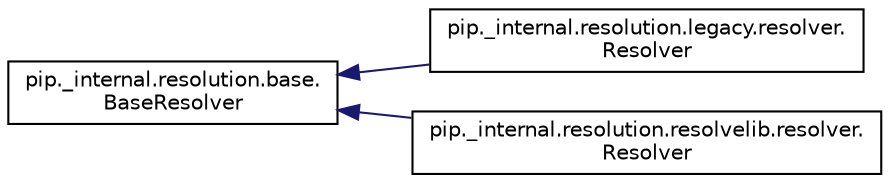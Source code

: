 digraph "Graphical Class Hierarchy"
{
 // LATEX_PDF_SIZE
  edge [fontname="Helvetica",fontsize="10",labelfontname="Helvetica",labelfontsize="10"];
  node [fontname="Helvetica",fontsize="10",shape=record];
  rankdir="LR";
  Node0 [label="pip._internal.resolution.base.\lBaseResolver",height=0.2,width=0.4,color="black", fillcolor="white", style="filled",URL="$da/d7d/classpip_1_1__internal_1_1resolution_1_1base_1_1_base_resolver.html",tooltip=" "];
  Node0 -> Node1 [dir="back",color="midnightblue",fontsize="10",style="solid",fontname="Helvetica"];
  Node1 [label="pip._internal.resolution.legacy.resolver.\lResolver",height=0.2,width=0.4,color="black", fillcolor="white", style="filled",URL="$db/d5b/classpip_1_1__internal_1_1resolution_1_1legacy_1_1resolver_1_1_resolver.html",tooltip=" "];
  Node0 -> Node2 [dir="back",color="midnightblue",fontsize="10",style="solid",fontname="Helvetica"];
  Node2 [label="pip._internal.resolution.resolvelib.resolver.\lResolver",height=0.2,width=0.4,color="black", fillcolor="white", style="filled",URL="$dc/de9/classpip_1_1__internal_1_1resolution_1_1resolvelib_1_1resolver_1_1_resolver.html",tooltip=" "];
}
